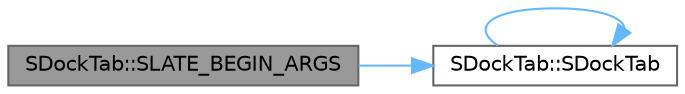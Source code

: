 digraph "SDockTab::SLATE_BEGIN_ARGS"
{
 // INTERACTIVE_SVG=YES
 // LATEX_PDF_SIZE
  bgcolor="transparent";
  edge [fontname=Helvetica,fontsize=10,labelfontname=Helvetica,labelfontsize=10];
  node [fontname=Helvetica,fontsize=10,shape=box,height=0.2,width=0.4];
  rankdir="LR";
  Node1 [id="Node000001",label="SDockTab::SLATE_BEGIN_ARGS",height=0.2,width=0.4,color="gray40", fillcolor="grey60", style="filled", fontcolor="black",tooltip=" "];
  Node1 -> Node2 [id="edge1_Node000001_Node000002",color="steelblue1",style="solid",tooltip=" "];
  Node2 [id="Node000002",label="SDockTab::SDockTab",height=0.2,width=0.4,color="grey40", fillcolor="white", style="filled",URL="$d8/deb/classSDockTab.html#affc55d5ac44040b622f9a5e6d17098c3",tooltip="Protected constructor; Widgets may only be constructed via a FArguments (i.e.: SNew(SDockTab) )"];
  Node2 -> Node2 [id="edge2_Node000002_Node000002",color="steelblue1",style="solid",tooltip=" "];
}

